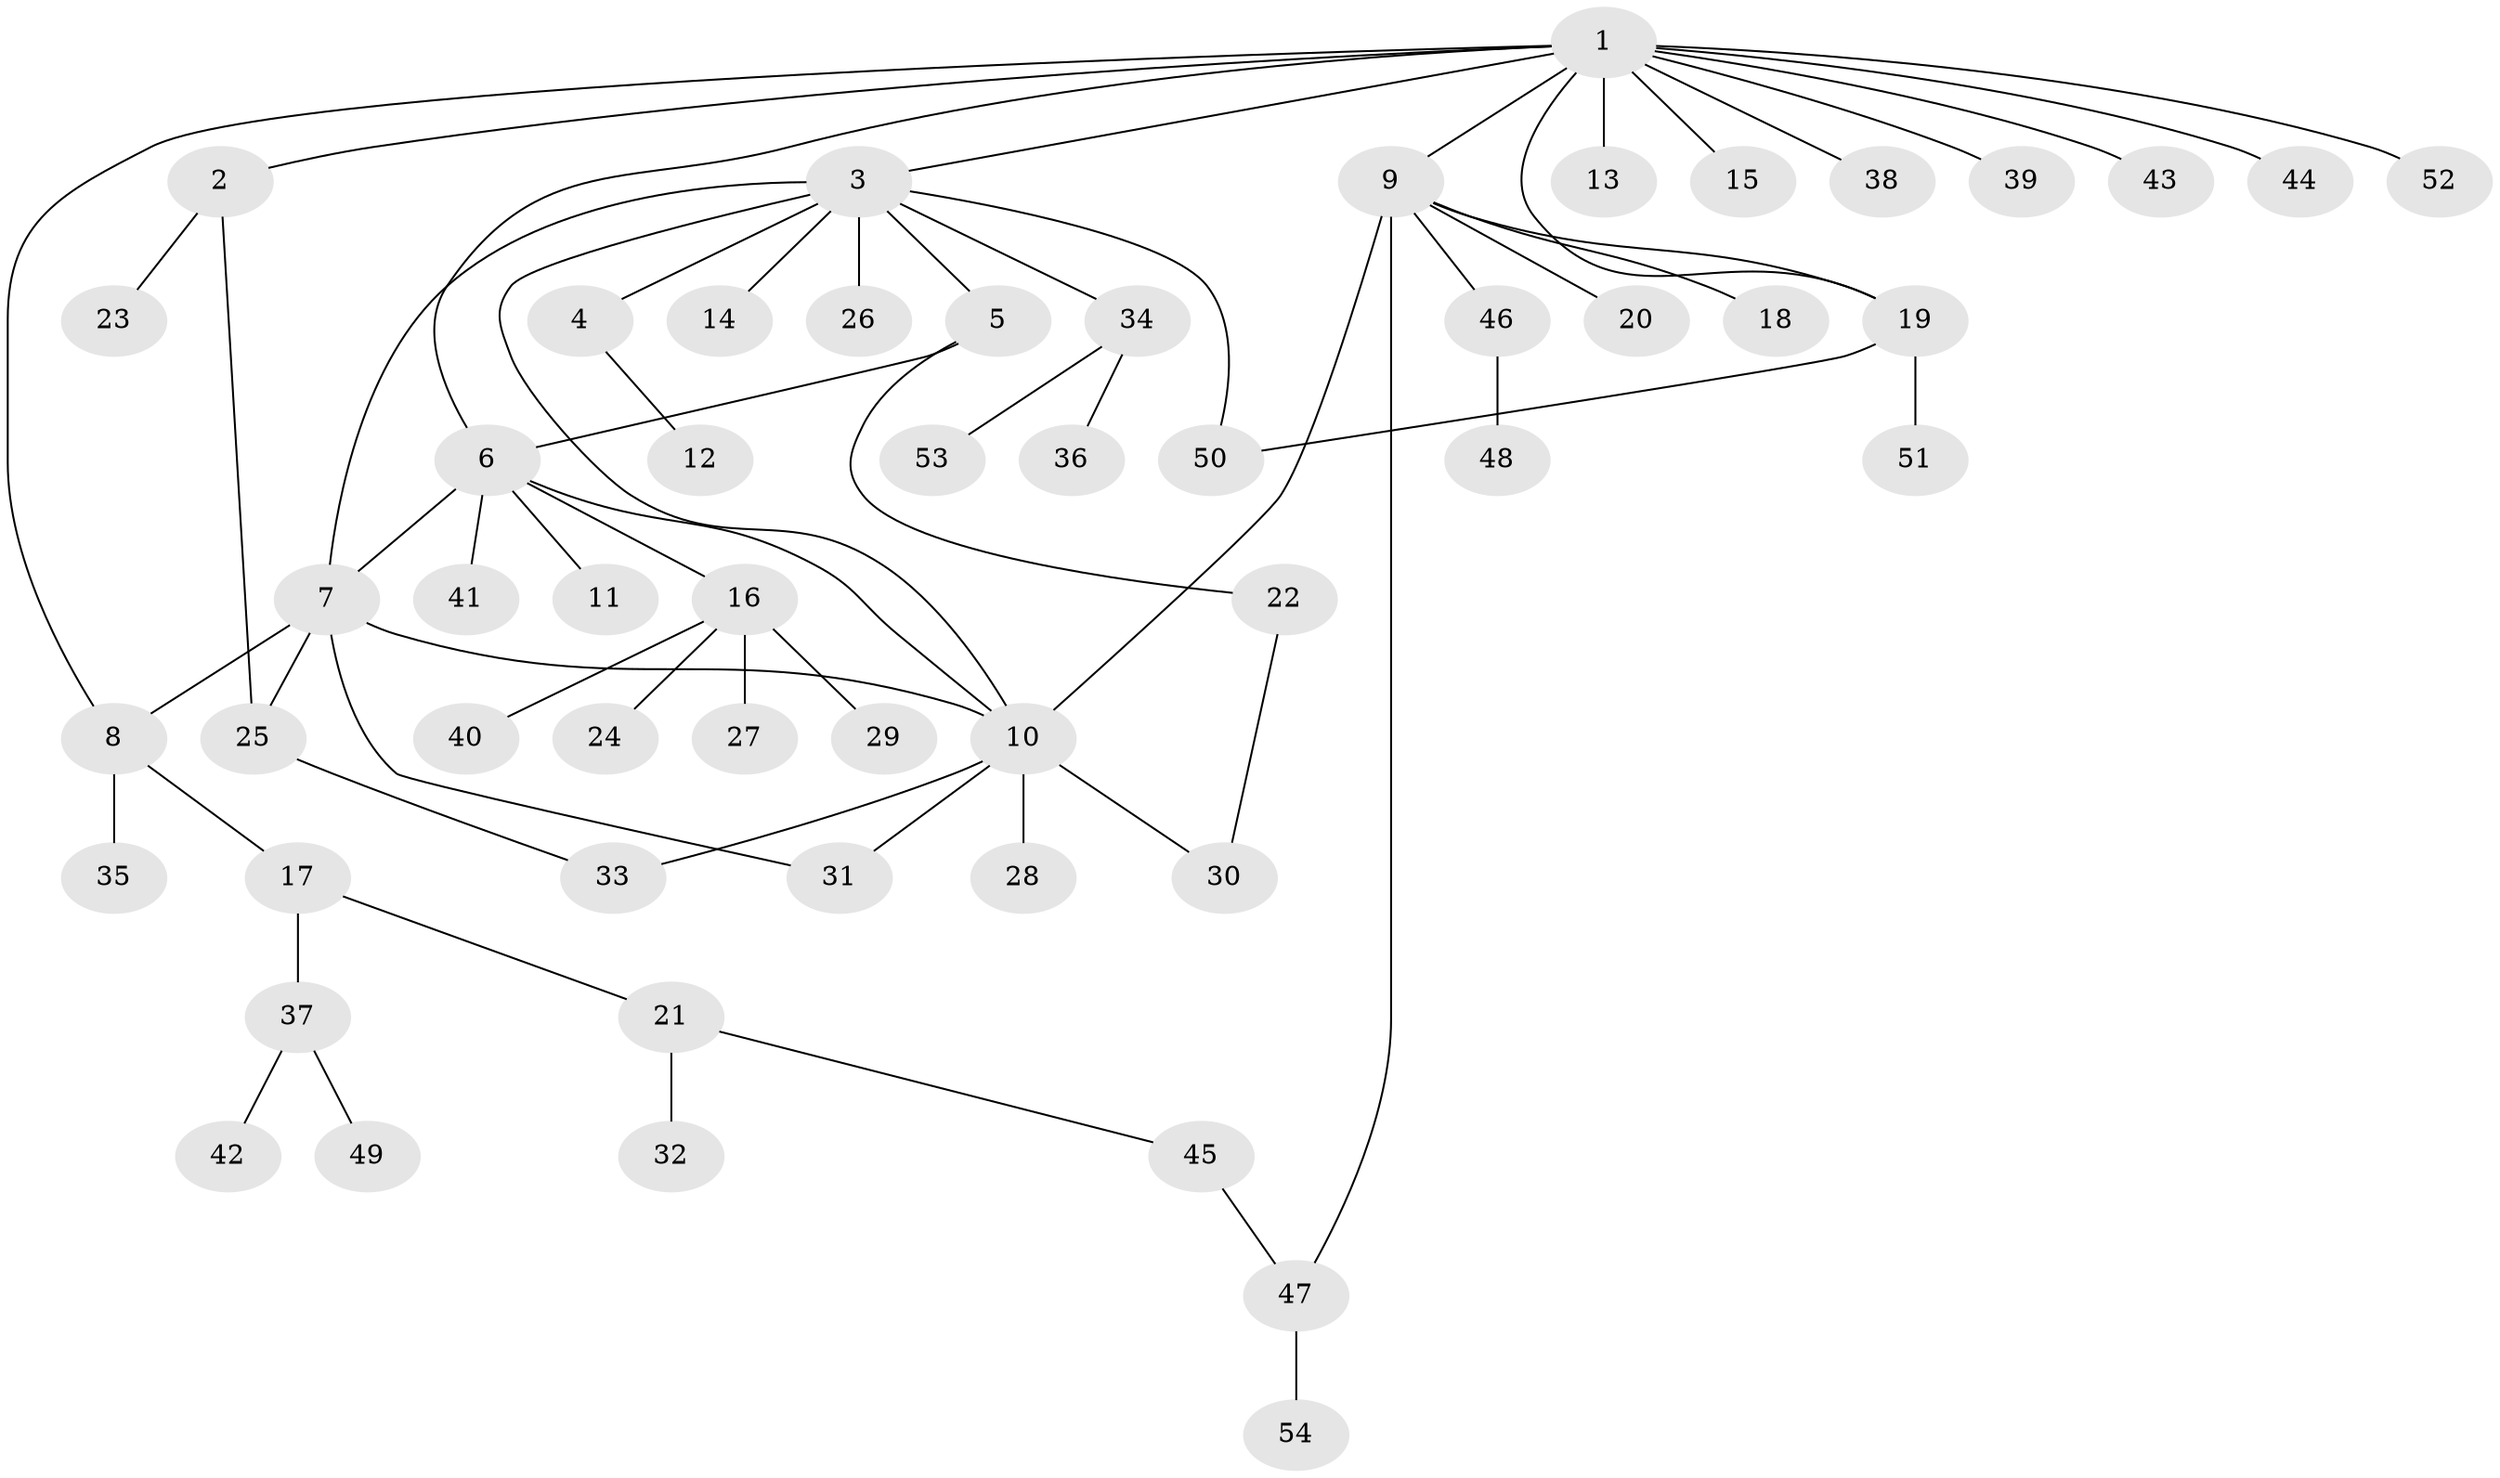 // Generated by graph-tools (version 1.1) at 2025/11/02/27/25 16:11:34]
// undirected, 54 vertices, 66 edges
graph export_dot {
graph [start="1"]
  node [color=gray90,style=filled];
  1;
  2;
  3;
  4;
  5;
  6;
  7;
  8;
  9;
  10;
  11;
  12;
  13;
  14;
  15;
  16;
  17;
  18;
  19;
  20;
  21;
  22;
  23;
  24;
  25;
  26;
  27;
  28;
  29;
  30;
  31;
  32;
  33;
  34;
  35;
  36;
  37;
  38;
  39;
  40;
  41;
  42;
  43;
  44;
  45;
  46;
  47;
  48;
  49;
  50;
  51;
  52;
  53;
  54;
  1 -- 2;
  1 -- 3;
  1 -- 6;
  1 -- 8;
  1 -- 9;
  1 -- 13;
  1 -- 15;
  1 -- 19;
  1 -- 38;
  1 -- 39;
  1 -- 43;
  1 -- 44;
  1 -- 52;
  2 -- 23;
  2 -- 25;
  3 -- 4;
  3 -- 5;
  3 -- 7;
  3 -- 10;
  3 -- 14;
  3 -- 26;
  3 -- 34;
  3 -- 50;
  4 -- 12;
  5 -- 6;
  5 -- 22;
  6 -- 7;
  6 -- 10;
  6 -- 11;
  6 -- 16;
  6 -- 41;
  7 -- 8;
  7 -- 10;
  7 -- 25;
  7 -- 31;
  8 -- 17;
  8 -- 35;
  9 -- 10;
  9 -- 18;
  9 -- 19;
  9 -- 20;
  9 -- 46;
  9 -- 47;
  10 -- 28;
  10 -- 30;
  10 -- 31;
  10 -- 33;
  16 -- 24;
  16 -- 27;
  16 -- 29;
  16 -- 40;
  17 -- 21;
  17 -- 37;
  19 -- 50;
  19 -- 51;
  21 -- 32;
  21 -- 45;
  22 -- 30;
  25 -- 33;
  34 -- 36;
  34 -- 53;
  37 -- 42;
  37 -- 49;
  45 -- 47;
  46 -- 48;
  47 -- 54;
}

